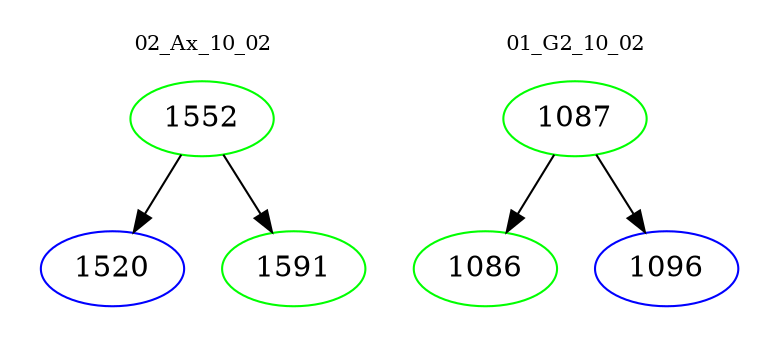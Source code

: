 digraph{
subgraph cluster_0 {
color = white
label = "02_Ax_10_02";
fontsize=10;
T0_1552 [label="1552", color="green"]
T0_1552 -> T0_1520 [color="black"]
T0_1520 [label="1520", color="blue"]
T0_1552 -> T0_1591 [color="black"]
T0_1591 [label="1591", color="green"]
}
subgraph cluster_1 {
color = white
label = "01_G2_10_02";
fontsize=10;
T1_1087 [label="1087", color="green"]
T1_1087 -> T1_1086 [color="black"]
T1_1086 [label="1086", color="green"]
T1_1087 -> T1_1096 [color="black"]
T1_1096 [label="1096", color="blue"]
}
}
